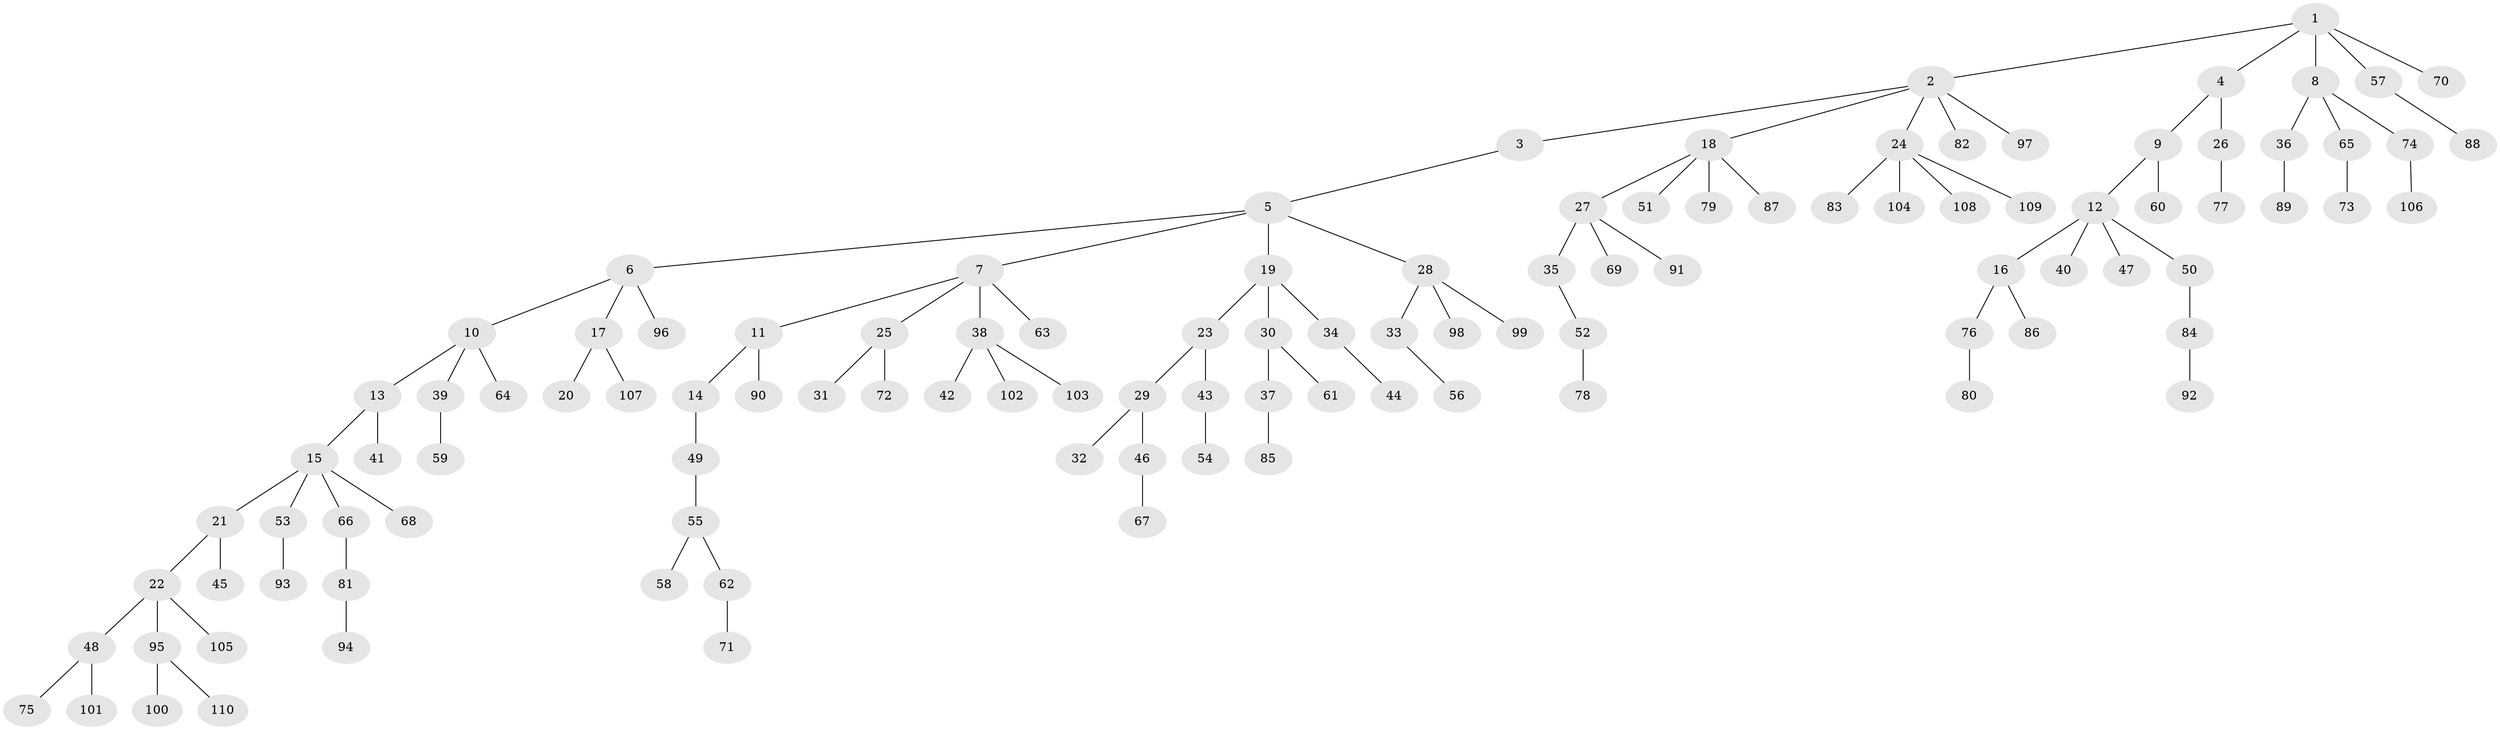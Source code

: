 // Generated by graph-tools (version 1.1) at 2025/15/03/09/25 04:15:29]
// undirected, 110 vertices, 109 edges
graph export_dot {
graph [start="1"]
  node [color=gray90,style=filled];
  1;
  2;
  3;
  4;
  5;
  6;
  7;
  8;
  9;
  10;
  11;
  12;
  13;
  14;
  15;
  16;
  17;
  18;
  19;
  20;
  21;
  22;
  23;
  24;
  25;
  26;
  27;
  28;
  29;
  30;
  31;
  32;
  33;
  34;
  35;
  36;
  37;
  38;
  39;
  40;
  41;
  42;
  43;
  44;
  45;
  46;
  47;
  48;
  49;
  50;
  51;
  52;
  53;
  54;
  55;
  56;
  57;
  58;
  59;
  60;
  61;
  62;
  63;
  64;
  65;
  66;
  67;
  68;
  69;
  70;
  71;
  72;
  73;
  74;
  75;
  76;
  77;
  78;
  79;
  80;
  81;
  82;
  83;
  84;
  85;
  86;
  87;
  88;
  89;
  90;
  91;
  92;
  93;
  94;
  95;
  96;
  97;
  98;
  99;
  100;
  101;
  102;
  103;
  104;
  105;
  106;
  107;
  108;
  109;
  110;
  1 -- 2;
  1 -- 4;
  1 -- 8;
  1 -- 57;
  1 -- 70;
  2 -- 3;
  2 -- 18;
  2 -- 24;
  2 -- 82;
  2 -- 97;
  3 -- 5;
  4 -- 9;
  4 -- 26;
  5 -- 6;
  5 -- 7;
  5 -- 19;
  5 -- 28;
  6 -- 10;
  6 -- 17;
  6 -- 96;
  7 -- 11;
  7 -- 25;
  7 -- 38;
  7 -- 63;
  8 -- 36;
  8 -- 65;
  8 -- 74;
  9 -- 12;
  9 -- 60;
  10 -- 13;
  10 -- 39;
  10 -- 64;
  11 -- 14;
  11 -- 90;
  12 -- 16;
  12 -- 40;
  12 -- 47;
  12 -- 50;
  13 -- 15;
  13 -- 41;
  14 -- 49;
  15 -- 21;
  15 -- 53;
  15 -- 66;
  15 -- 68;
  16 -- 76;
  16 -- 86;
  17 -- 20;
  17 -- 107;
  18 -- 27;
  18 -- 51;
  18 -- 79;
  18 -- 87;
  19 -- 23;
  19 -- 30;
  19 -- 34;
  21 -- 22;
  21 -- 45;
  22 -- 48;
  22 -- 95;
  22 -- 105;
  23 -- 29;
  23 -- 43;
  24 -- 83;
  24 -- 104;
  24 -- 108;
  24 -- 109;
  25 -- 31;
  25 -- 72;
  26 -- 77;
  27 -- 35;
  27 -- 69;
  27 -- 91;
  28 -- 33;
  28 -- 98;
  28 -- 99;
  29 -- 32;
  29 -- 46;
  30 -- 37;
  30 -- 61;
  33 -- 56;
  34 -- 44;
  35 -- 52;
  36 -- 89;
  37 -- 85;
  38 -- 42;
  38 -- 102;
  38 -- 103;
  39 -- 59;
  43 -- 54;
  46 -- 67;
  48 -- 75;
  48 -- 101;
  49 -- 55;
  50 -- 84;
  52 -- 78;
  53 -- 93;
  55 -- 58;
  55 -- 62;
  57 -- 88;
  62 -- 71;
  65 -- 73;
  66 -- 81;
  74 -- 106;
  76 -- 80;
  81 -- 94;
  84 -- 92;
  95 -- 100;
  95 -- 110;
}
